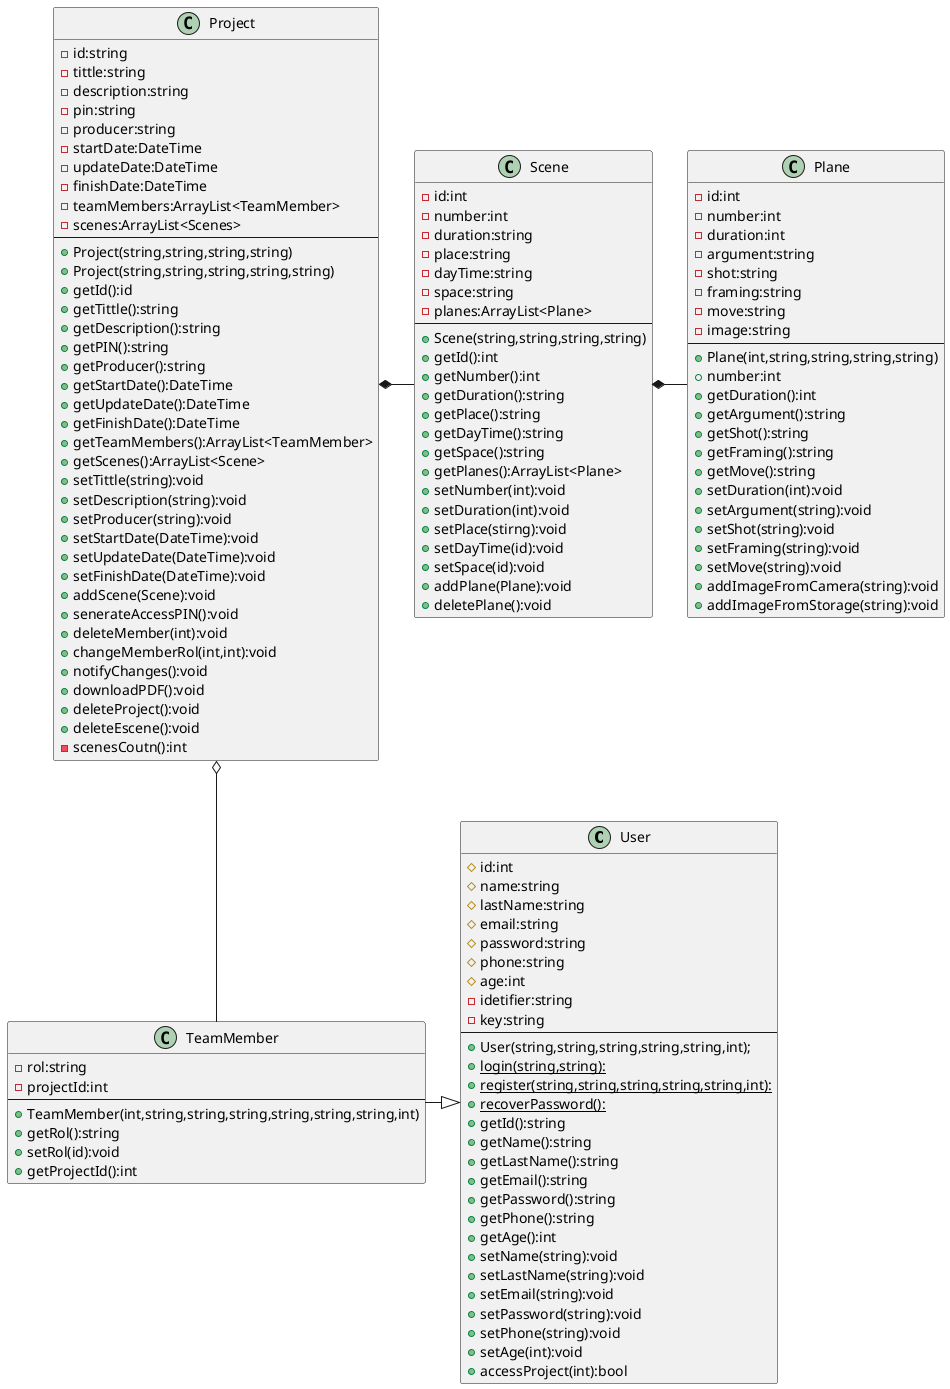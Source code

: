 @startuml StoryboarGenerator-DOO

class User{
    #id:int
    #name:string
    #lastName:string
    #email:string
    #password:string
    #phone:string
    #age:int
    -idetifier:string
    -key:string
    ---
    +User(string,string,string,string,string,int);
    {static}+login(string,string):
    {static}+register(string,string,string,string,string,int):
    {static}+recoverPassword():
    +getId():string
    +getName():string
    +getLastName():string
    +getEmail():string
    +getPassword():string
    +getPhone():string
    +getAge():int
    +setName(string):void
    +setLastName(string):void
    +setEmail(string):void
    +setPassword(string):void
    +setPhone(string):void
    +setAge(int):void
    +accessProject(int):bool
}

class TeamMember{
    -rol:string
    -projectId:int
    ---
    +TeamMember(int,string,string,string,string,string,string,int)
    +getRol():string
    +setRol(id):void   
    +getProjectId():int
}

class Project{
    -id:string
    -tittle:string
    -description:string
    -pin:string
    -producer:string
    -startDate:DateTime
    -updateDate:DateTime
    -finishDate:DateTime
    -teamMembers:ArrayList<TeamMember>
    -scenes:ArrayList<Scenes>
    ---
    +Project(string,string,string,string)
    +Project(string,string,string,string,string)
    +getId():id
    +getTittle():string
    +getDescription():string
    +getPIN():string
    +getProducer():string
    +getStartDate():DateTime
    +getUpdateDate():DateTime
    +getFinishDate():DateTime
    +getTeamMembers():ArrayList<TeamMember>
    +getScenes():ArrayList<Scene>
    +setTittle(string):void
    +setDescription(string):void
    +setProducer(string):void
    +setStartDate(DateTime):void
    +setUpdateDate(DateTime):void
    +setFinishDate(DateTime):void
    +addScene(Scene):void
    +senerateAccessPIN():void
    +deleteMember(int):void
    +changeMemberRol(int,int):void
    +notifyChanges():void
    +downloadPDF():void
    +deleteProject():void
    +deleteEscene():void
    -scenesCoutn():int
}
class Scene{
    -id:int
    -number:int
    -duration:string
    -place:string
    -dayTime:string
    -space:string
    -planes:ArrayList<Plane>
    ---
    +Scene(string,string,string,string)
    +getId():int
    +getNumber():int
    +getDuration():string
    +getPlace():string
    +getDayTime():string
    +getSpace():string
    +getPlanes():ArrayList<Plane>
    +setNumber(int):void
    +setDuration(int):void
    +setPlace(stirng):void
    +setDayTime(id):void
    +setSpace(id):void
    +addPlane(Plane):void
    +deletePlane():void
}
class Plane{
    -id:int
    -number:int
    -duration:int
    -argument:string
    -shot:string
    -framing:string
    -move:string
    -image:string
    ---
    +Plane(int,string,string,string,string)
    +number:int
    +getDuration():int
    +getArgument():string
    +getShot():string
    +getFraming():string
    +getMove():string
    +setDuration(int):void
    +setArgument(string):void
    +setShot(string):void
    +setFraming(string):void
    +setMove(string):void
    +addImageFromCamera(string):void
    +addImageFromStorage(string):void
}
User<|-left-TeamMember
TeamMember -up-o Project
Project*-right-Scene
Scene*-right-Plane

@enduml